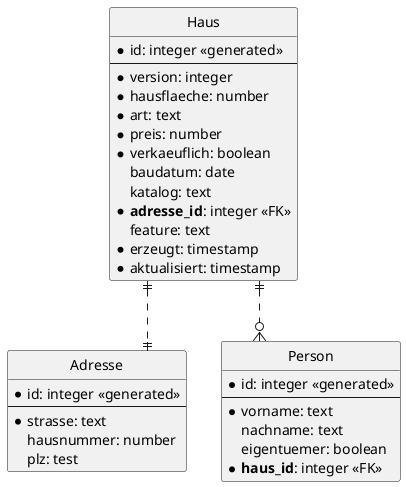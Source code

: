 @startuml ER Diagramm

' hide the spot
hide circle

' evtl. Prbleme mit Kraehenfuessen vermeiden
skinparam linetype ortho

entity "Haus" {
  * id: integer <<generated>>
  --
  * version: integer
  * hausflaeche: number
  * art: text
  * preis: number
  * verkaeuflich: boolean
    baudatum: date
    katalog: text
  * **adresse_id**: integer <<FK>>
    feature: text
  * erzeugt: timestamp
  * aktualisiert: timestamp
}

entity "Adresse" {
  * id: integer <<generated>>
  --
  * strasse: text
    hausnummer: number
    plz: test
}

entity "Person" {
  * id: integer <<generated>>
  --
  * vorname: text
    nachname: text
    eigentuemer: boolean
  * **haus_id**: integer <<FK>>
}

Haus ||..|| Adresse
Haus ||..o{ Person

@enduml
